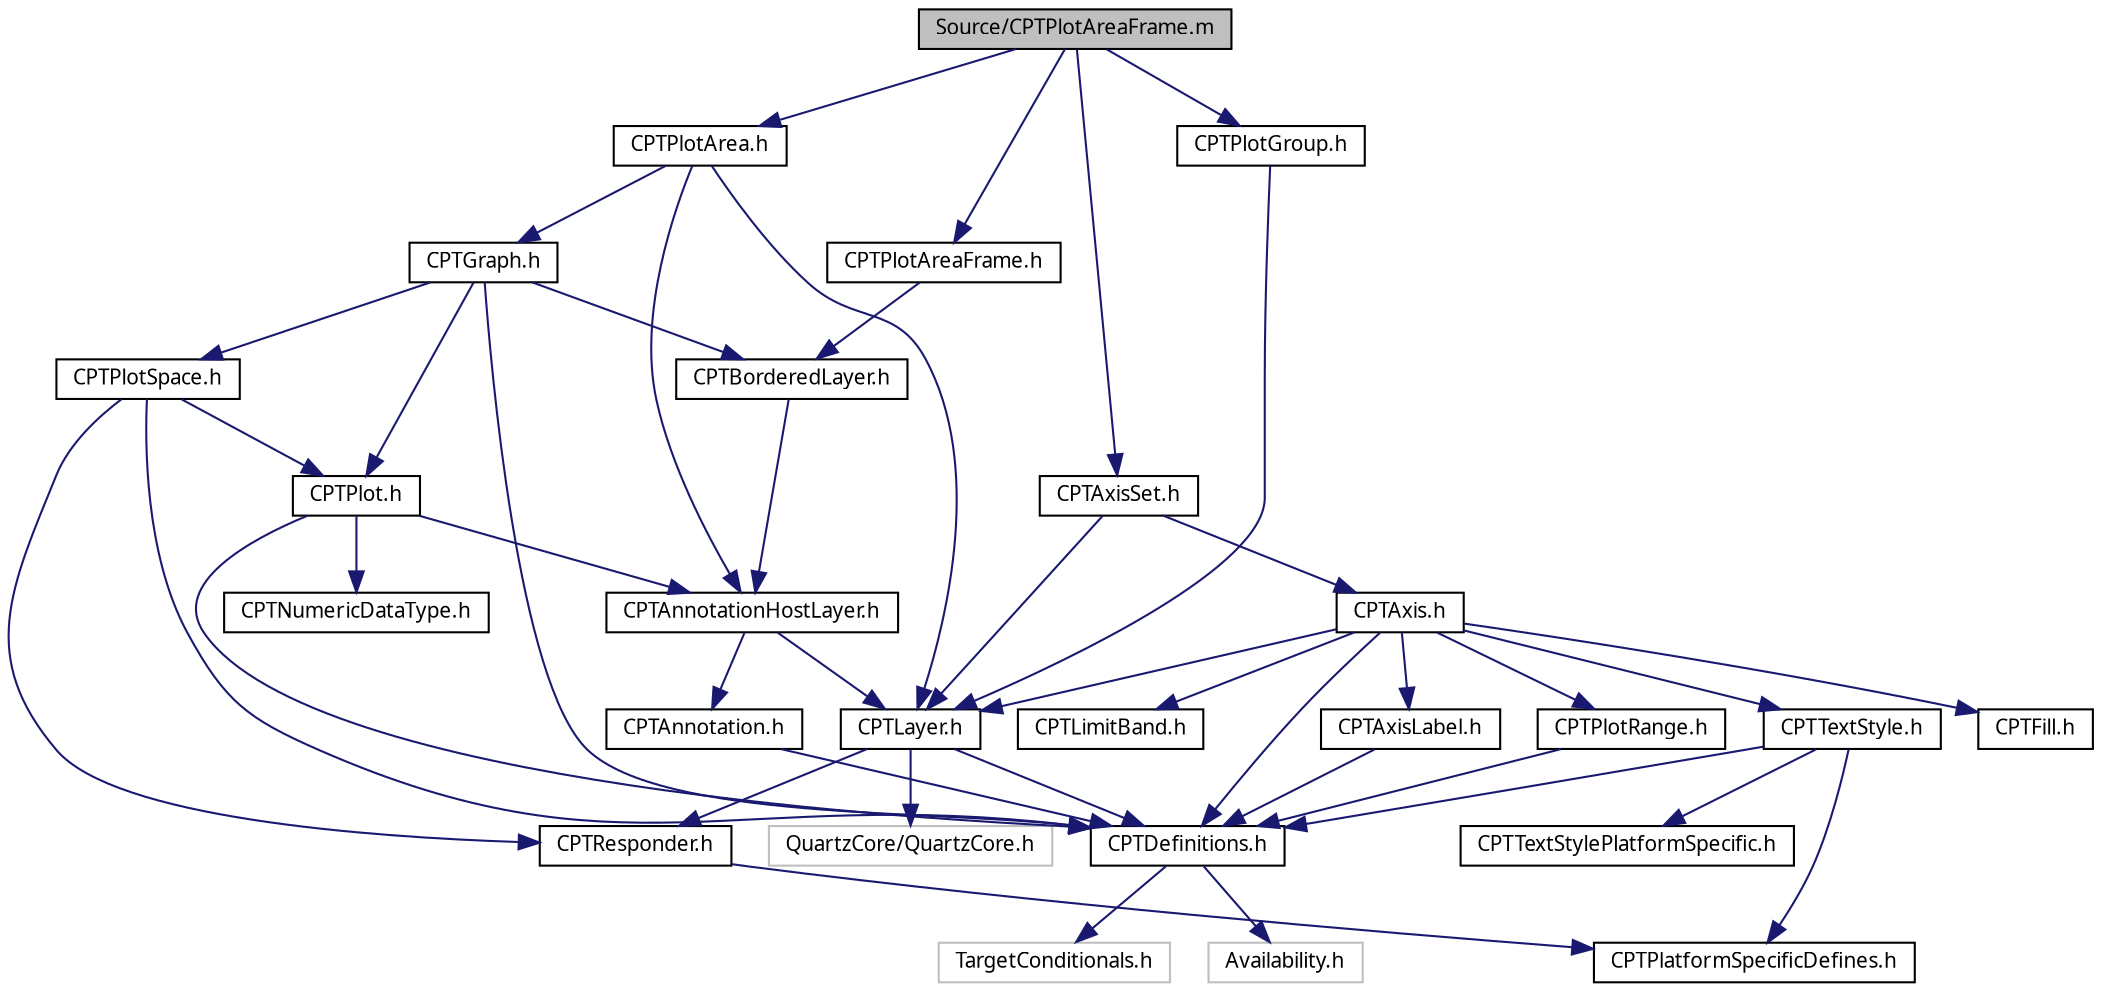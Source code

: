 digraph "Source/CPTPlotAreaFrame.m"
{
 // LATEX_PDF_SIZE
  bgcolor="transparent";
  edge [fontname="Lucinda Grande",fontsize="10",labelfontname="Lucinda Grande",labelfontsize="10"];
  node [fontname="Lucinda Grande",fontsize="10",shape=record];
  Node1 [label="Source/CPTPlotAreaFrame.m",height=0.2,width=0.4,color="black", fillcolor="grey75", style="filled", fontcolor="black",tooltip=" "];
  Node1 -> Node2 [color="midnightblue",fontsize="10",style="solid",fontname="Lucinda Grande"];
  Node2 [label="CPTPlotAreaFrame.h",height=0.2,width=0.4,color="black",URL="$_c_p_t_plot_area_frame_8h.html",tooltip=" "];
  Node2 -> Node3 [color="midnightblue",fontsize="10",style="solid",fontname="Lucinda Grande"];
  Node3 [label="CPTBorderedLayer.h",height=0.2,width=0.4,color="black",URL="$_c_p_t_bordered_layer_8h.html",tooltip=" "];
  Node3 -> Node4 [color="midnightblue",fontsize="10",style="solid",fontname="Lucinda Grande"];
  Node4 [label="CPTAnnotationHostLayer.h",height=0.2,width=0.4,color="black",URL="$_c_p_t_annotation_host_layer_8h.html",tooltip=" "];
  Node4 -> Node5 [color="midnightblue",fontsize="10",style="solid",fontname="Lucinda Grande"];
  Node5 [label="CPTLayer.h",height=0.2,width=0.4,color="black",URL="$_c_p_t_layer_8h.html",tooltip=" "];
  Node5 -> Node6 [color="midnightblue",fontsize="10",style="solid",fontname="Lucinda Grande"];
  Node6 [label="CPTResponder.h",height=0.2,width=0.4,color="black",URL="$_c_p_t_responder_8h.html",tooltip=" "];
  Node6 -> Node7 [color="midnightblue",fontsize="10",style="solid",fontname="Lucinda Grande"];
  Node7 [label="CPTPlatformSpecificDefines.h",height=0.2,width=0.4,color="black",URL="$_c_p_t_platform_specific_defines_8h.html",tooltip=" "];
  Node5 -> Node8 [color="midnightblue",fontsize="10",style="solid",fontname="Lucinda Grande"];
  Node8 [label="QuartzCore/QuartzCore.h",height=0.2,width=0.4,color="grey75",tooltip=" "];
  Node5 -> Node9 [color="midnightblue",fontsize="10",style="solid",fontname="Lucinda Grande"];
  Node9 [label="CPTDefinitions.h",height=0.2,width=0.4,color="black",URL="$_c_p_t_definitions_8h.html",tooltip=" "];
  Node9 -> Node10 [color="midnightblue",fontsize="10",style="solid",fontname="Lucinda Grande"];
  Node10 [label="TargetConditionals.h",height=0.2,width=0.4,color="grey75",tooltip=" "];
  Node9 -> Node11 [color="midnightblue",fontsize="10",style="solid",fontname="Lucinda Grande"];
  Node11 [label="Availability.h",height=0.2,width=0.4,color="grey75",tooltip=" "];
  Node4 -> Node12 [color="midnightblue",fontsize="10",style="solid",fontname="Lucinda Grande"];
  Node12 [label="CPTAnnotation.h",height=0.2,width=0.4,color="black",URL="$_c_p_t_annotation_8h.html",tooltip=" "];
  Node12 -> Node9 [color="midnightblue",fontsize="10",style="solid",fontname="Lucinda Grande"];
  Node1 -> Node13 [color="midnightblue",fontsize="10",style="solid",fontname="Lucinda Grande"];
  Node13 [label="CPTAxisSet.h",height=0.2,width=0.4,color="black",URL="$_c_p_t_axis_set_8h.html",tooltip=" "];
  Node13 -> Node5 [color="midnightblue",fontsize="10",style="solid",fontname="Lucinda Grande"];
  Node13 -> Node14 [color="midnightblue",fontsize="10",style="solid",fontname="Lucinda Grande"];
  Node14 [label="CPTAxis.h",height=0.2,width=0.4,color="black",URL="$_c_p_t_axis_8h.html",tooltip=" "];
  Node14 -> Node15 [color="midnightblue",fontsize="10",style="solid",fontname="Lucinda Grande"];
  Node15 [label="CPTAxisLabel.h",height=0.2,width=0.4,color="black",URL="$_c_p_t_axis_label_8h.html",tooltip=" "];
  Node15 -> Node9 [color="midnightblue",fontsize="10",style="solid",fontname="Lucinda Grande"];
  Node14 -> Node9 [color="midnightblue",fontsize="10",style="solid",fontname="Lucinda Grande"];
  Node14 -> Node16 [color="midnightblue",fontsize="10",style="solid",fontname="Lucinda Grande"];
  Node16 [label="CPTFill.h",height=0.2,width=0.4,color="black",URL="$_c_p_t_fill_8h.html",tooltip=" "];
  Node14 -> Node5 [color="midnightblue",fontsize="10",style="solid",fontname="Lucinda Grande"];
  Node14 -> Node17 [color="midnightblue",fontsize="10",style="solid",fontname="Lucinda Grande"];
  Node17 [label="CPTLimitBand.h",height=0.2,width=0.4,color="black",URL="$_c_p_t_limit_band_8h.html",tooltip=" "];
  Node14 -> Node18 [color="midnightblue",fontsize="10",style="solid",fontname="Lucinda Grande"];
  Node18 [label="CPTPlotRange.h",height=0.2,width=0.4,color="black",URL="$_c_p_t_plot_range_8h.html",tooltip=" "];
  Node18 -> Node9 [color="midnightblue",fontsize="10",style="solid",fontname="Lucinda Grande"];
  Node14 -> Node19 [color="midnightblue",fontsize="10",style="solid",fontname="Lucinda Grande"];
  Node19 [label="CPTTextStyle.h",height=0.2,width=0.4,color="black",URL="$_c_p_t_text_style_8h.html",tooltip=" "];
  Node19 -> Node7 [color="midnightblue",fontsize="10",style="solid",fontname="Lucinda Grande"];
  Node19 -> Node20 [color="midnightblue",fontsize="10",style="solid",fontname="Lucinda Grande"];
  Node20 [label="CPTTextStylePlatformSpecific.h",height=0.2,width=0.4,color="black",URL="$_c_p_t_text_style_platform_specific_8h.html",tooltip=" "];
  Node19 -> Node9 [color="midnightblue",fontsize="10",style="solid",fontname="Lucinda Grande"];
  Node1 -> Node21 [color="midnightblue",fontsize="10",style="solid",fontname="Lucinda Grande"];
  Node21 [label="CPTPlotArea.h",height=0.2,width=0.4,color="black",URL="$_c_p_t_plot_area_8h.html",tooltip=" "];
  Node21 -> Node22 [color="midnightblue",fontsize="10",style="solid",fontname="Lucinda Grande"];
  Node22 [label="CPTGraph.h",height=0.2,width=0.4,color="black",URL="$_c_p_t_graph_8h.html",tooltip=" "];
  Node22 -> Node3 [color="midnightblue",fontsize="10",style="solid",fontname="Lucinda Grande"];
  Node22 -> Node9 [color="midnightblue",fontsize="10",style="solid",fontname="Lucinda Grande"];
  Node22 -> Node23 [color="midnightblue",fontsize="10",style="solid",fontname="Lucinda Grande"];
  Node23 [label="CPTPlot.h",height=0.2,width=0.4,color="black",URL="$_c_p_t_plot_8h.html",tooltip=" "];
  Node23 -> Node9 [color="midnightblue",fontsize="10",style="solid",fontname="Lucinda Grande"];
  Node23 -> Node24 [color="midnightblue",fontsize="10",style="solid",fontname="Lucinda Grande"];
  Node24 [label="CPTNumericDataType.h",height=0.2,width=0.4,color="black",URL="$_c_p_t_numeric_data_type_8h.html",tooltip=" "];
  Node23 -> Node4 [color="midnightblue",fontsize="10",style="solid",fontname="Lucinda Grande"];
  Node22 -> Node25 [color="midnightblue",fontsize="10",style="solid",fontname="Lucinda Grande"];
  Node25 [label="CPTPlotSpace.h",height=0.2,width=0.4,color="black",URL="$_c_p_t_plot_space_8h.html",tooltip=" "];
  Node25 -> Node23 [color="midnightblue",fontsize="10",style="solid",fontname="Lucinda Grande"];
  Node25 -> Node6 [color="midnightblue",fontsize="10",style="solid",fontname="Lucinda Grande"];
  Node25 -> Node9 [color="midnightblue",fontsize="10",style="solid",fontname="Lucinda Grande"];
  Node21 -> Node5 [color="midnightblue",fontsize="10",style="solid",fontname="Lucinda Grande"];
  Node21 -> Node4 [color="midnightblue",fontsize="10",style="solid",fontname="Lucinda Grande"];
  Node1 -> Node26 [color="midnightblue",fontsize="10",style="solid",fontname="Lucinda Grande"];
  Node26 [label="CPTPlotGroup.h",height=0.2,width=0.4,color="black",URL="$_c_p_t_plot_group_8h.html",tooltip=" "];
  Node26 -> Node5 [color="midnightblue",fontsize="10",style="solid",fontname="Lucinda Grande"];
}
